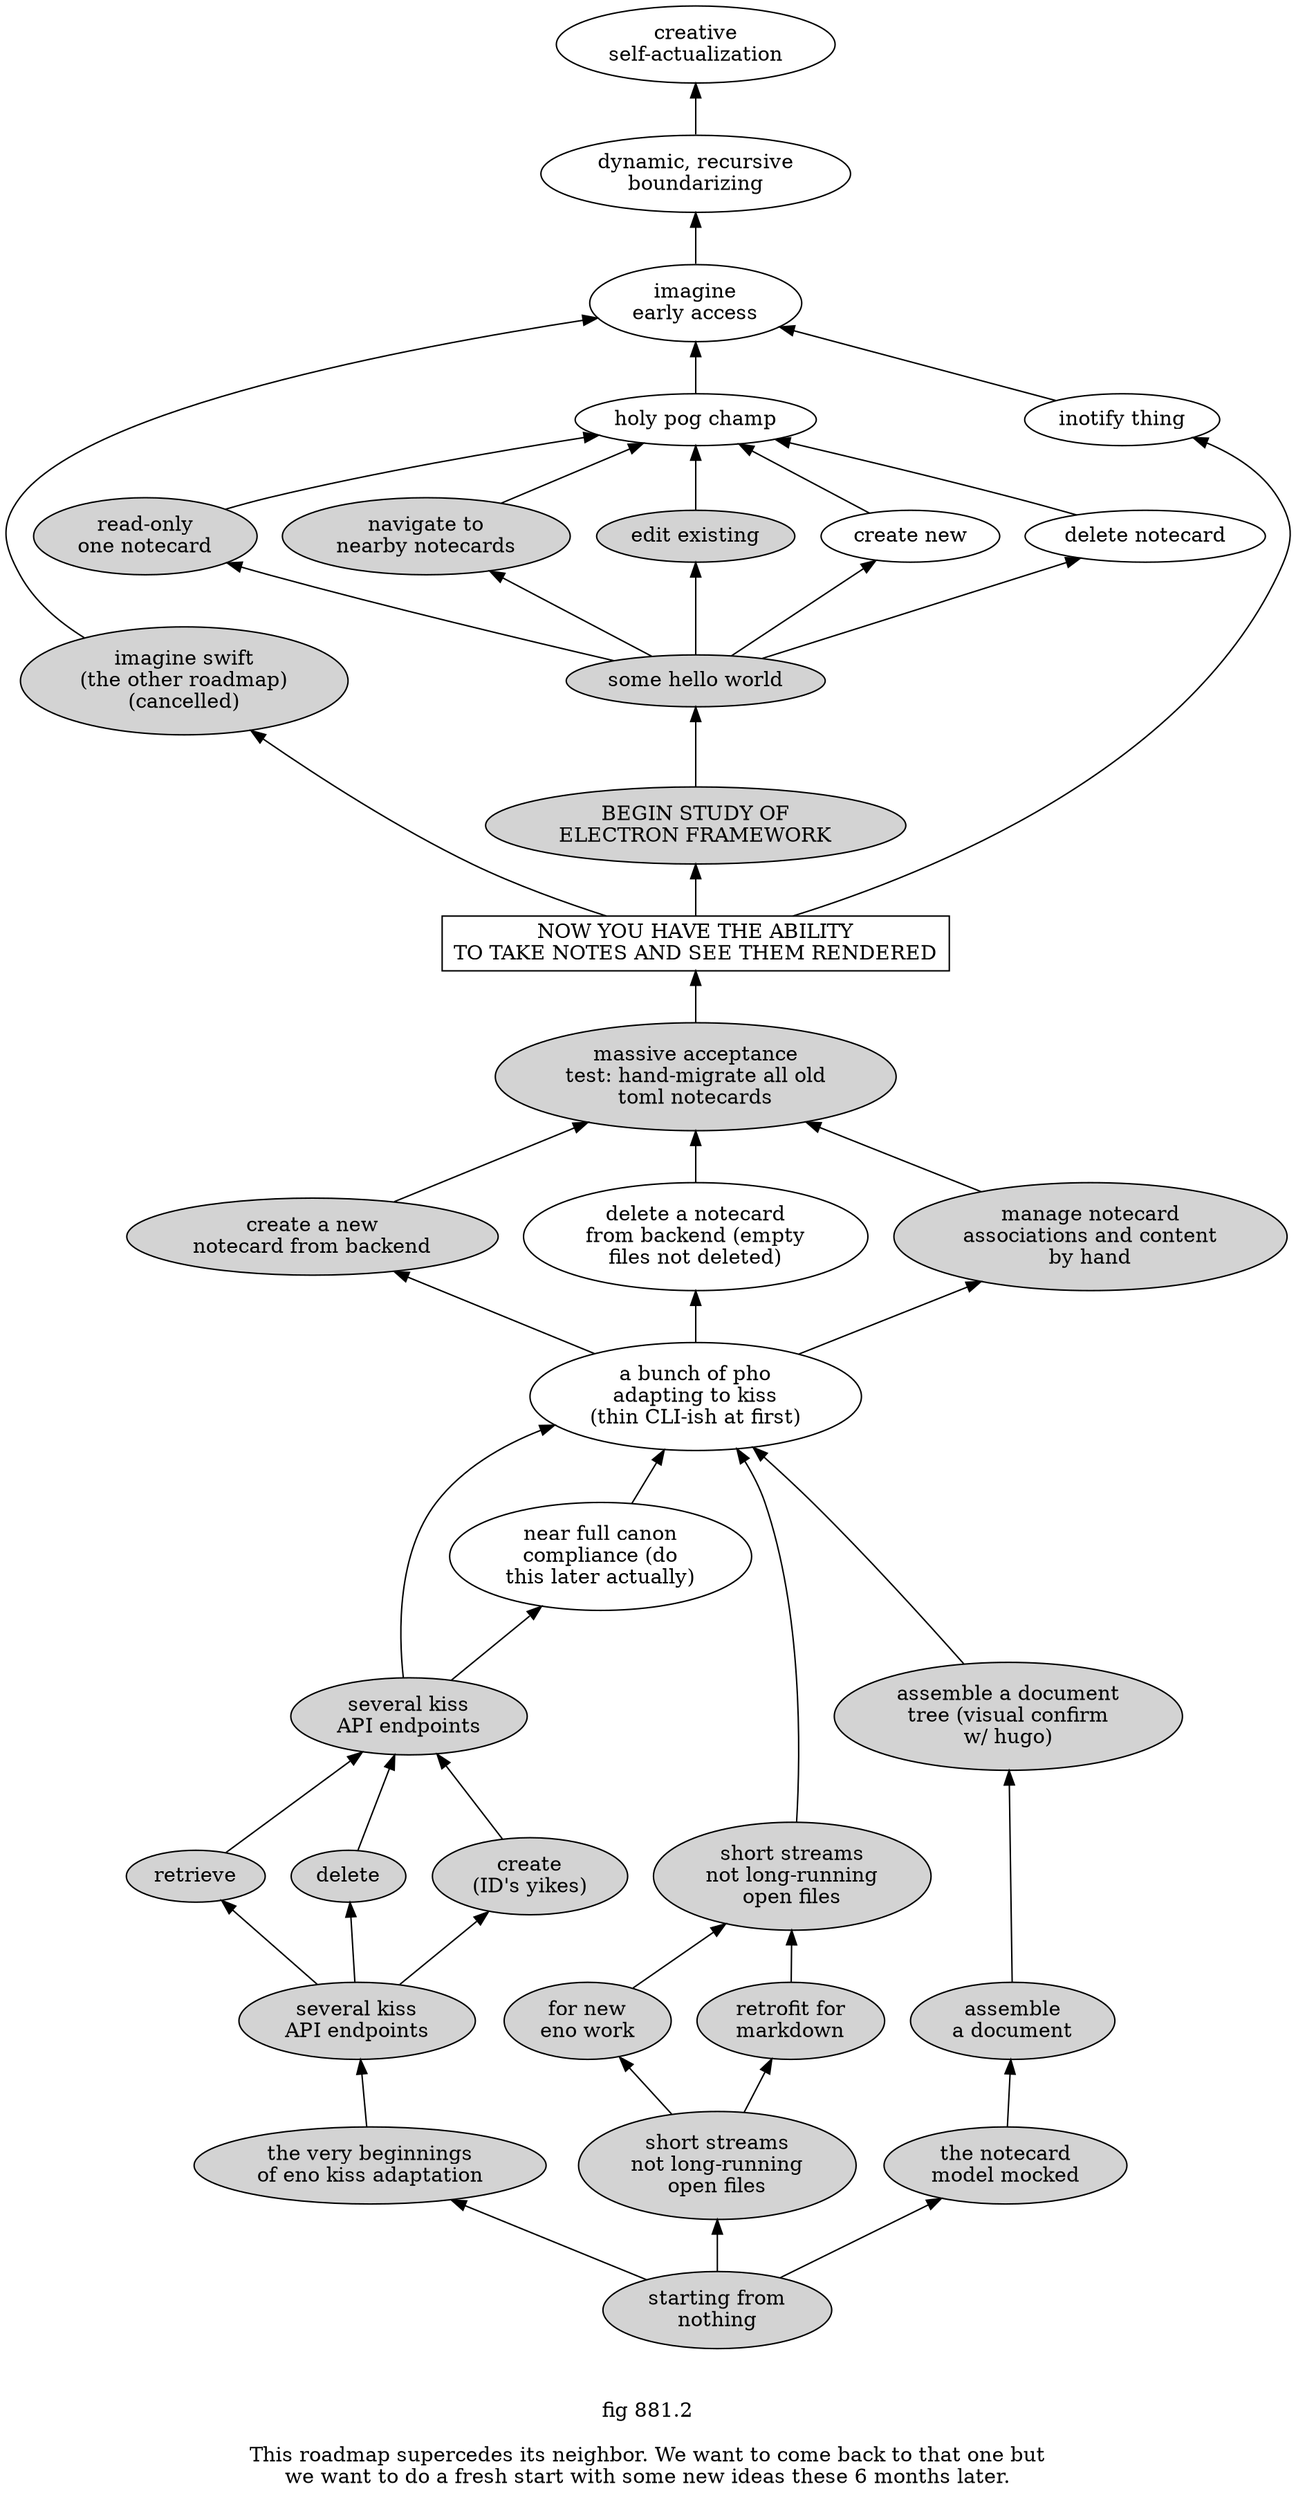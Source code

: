 digraph g {

rankdir=BT; /* the finish is at the top */

10000[label="starting from\nnothing" style=filled]
10000->15000
10000->17000
10000->20000
15000[label="the very beginnings\nof eno kiss adaptation" style=filled]
15000->25000
17000[label="short streams\nnot long-running\nopen files" style=filled]
17000->17333
17000->17666
17333[label="for new\neno work" style=filled]
17333->17500
17666[label="retrofit for\nmarkdown" style=filled]
17666->17500
17500[label="short streams\nnot long-running\nopen files" style=filled]
17500->30000
20000[label="the notecard\nmodel mocked" style=filled]
20000->20333
20333[label="assemble\na document" style=filled]
20333->20666
20666[label="assemble a document\ntree (visual confirm\nw/ hugo)" style=filled]
20666->30000
25000[label="several kiss\nAPI endpoints" style=filled]
25000->25300
25000->25500
25000->25700
25300[label="retrieve" style=filled]
25300->25900
25500[label="delete" style=filled]
25500->25900
25700[label="create\n(ID's yikes)" style=filled]
25700->25900
25900[label="several kiss\nAPI endpoints" style=filled]
25900->30000
25900->26000
26000[label="near full canon\ncompliance (do\nthis later actually)"]
26000->30000
30000[label="a bunch of pho\nadapting to kiss\n(thin CLI-ish at first)"]
30000->31300
30000->31500
30000->31700
31300[label="create a new\nnotecard from backend" style=filled]
31300->32500
31500[label="delete a notecard\nfrom backend (empty\nfiles not deleted)"]
31500->32500
31700[label="manage notecard\nassociations and content\nby hand" style=filled]
31700->32500
32500[label="massive acceptance\ntest:\ hand-migrate all old\ntoml notecards" style=filled]
32500->35000
35000[shape=rect label="NOW YOU HAVE THE ABILITY
TO TAKE NOTES AND SEE THEM RENDERED"]
35000->36000
35000->36500
35000->39000
36000[label="imagine swift\n(the other roadmap)\n(cancelled)" style=filled]
36000->40000
36500[label="BEGIN STUDY OF\nELECTRON FRAMEWORK" style=filled]
36500->37000
37000[label="some hello world" style=filled]
37000->37300
37000->37500
37000->37700
37000->37750
37000->37800
37300[label="read-only\none notecard" style=filled]
37500[label="navigate to\nnearby notecards" style=filled]
37700[label="edit existing" style=filled]
37750[label="create new"]
37800[label="delete notecard"]
37300->38000
37500->38000
37700->38000
37750->38000
37800->38000
38000[label="holy pog champ"]
38000->40000
39000[label="inotify thing"]
39000->40000
40000[label="imagine\nearly access"]
40000->41000
41000[label="dynamic, recursive\nboundarizing"]
41000->50000
50000[label="creative\nself-actualization"]


label="

fig 881.2

This roadmap supercedes its neighbor. We want to come back to that one but
we want to do a fresh start with some new ideas these 6 months later.
"

}
/*
# #born.
*/
